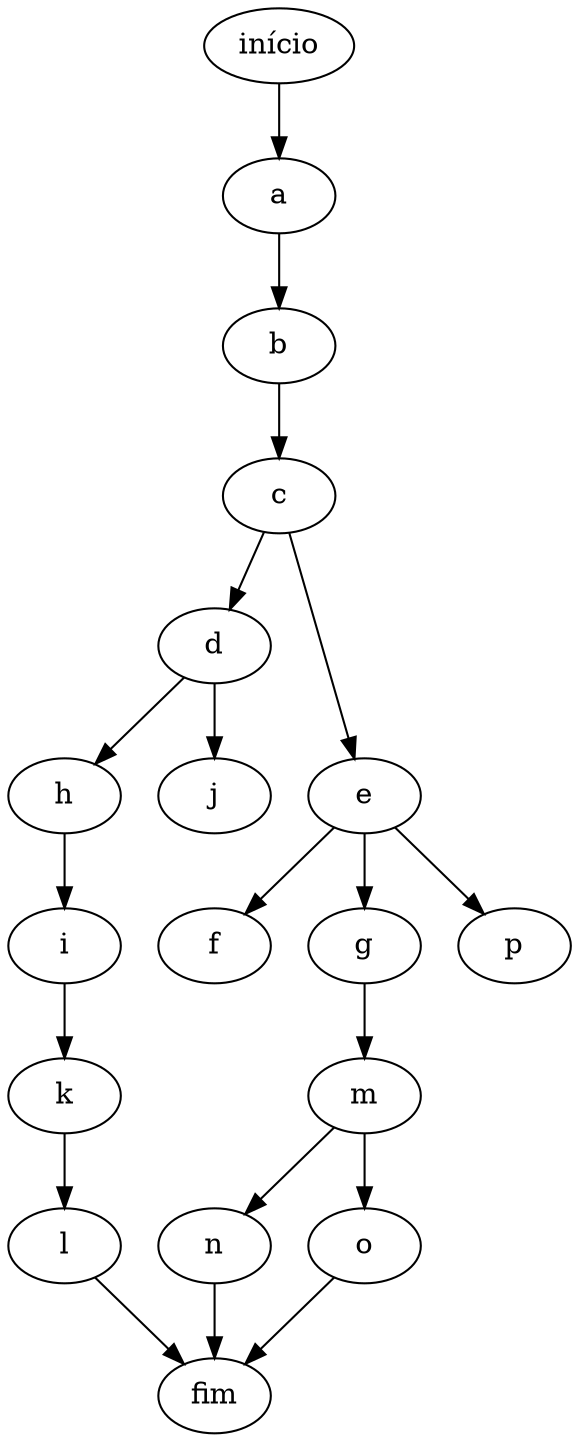 digraph {
	início -> a; 
	a -> b;
	b -> c;
	c -> d;
	c -> e;
	e -> f;
	e -> g;
	d -> h;
	d -> j;
	h -> i;
	i -> k;
	k -> l;
	g -> m;
	m -> n;
	m -> o;
	e -> p;
	l -> fim;
	n -> fim;
	o -> fim;
} 